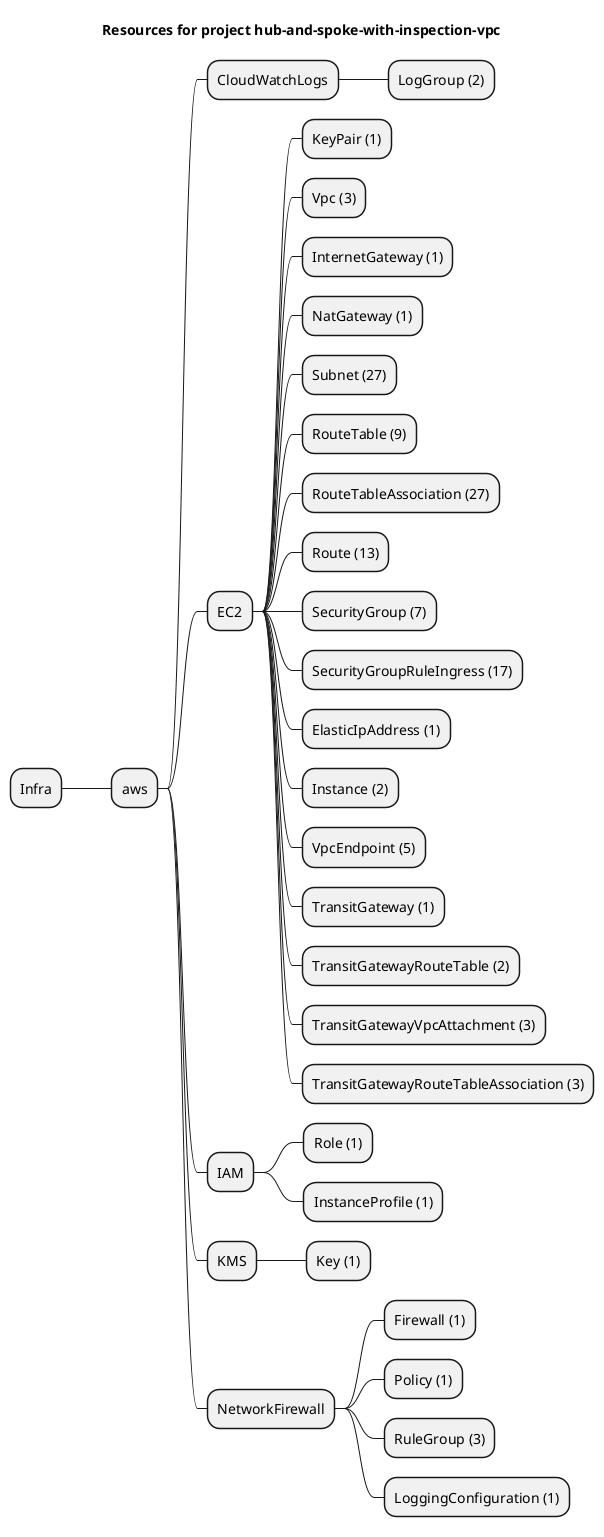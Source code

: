 @startmindmap
title Resources for project hub-and-spoke-with-inspection-vpc
skinparam monochrome true
+ Infra
++ aws
+++ CloudWatchLogs
++++ LogGroup (2)
+++ EC2
++++ KeyPair (1)
++++ Vpc (3)
++++ InternetGateway (1)
++++ NatGateway (1)
++++ Subnet (27)
++++ RouteTable (9)
++++ RouteTableAssociation (27)
++++ Route (13)
++++ SecurityGroup (7)
++++ SecurityGroupRuleIngress (17)
++++ ElasticIpAddress (1)
++++ Instance (2)
++++ VpcEndpoint (5)
++++ TransitGateway (1)
++++ TransitGatewayRouteTable (2)
++++ TransitGatewayVpcAttachment (3)
++++ TransitGatewayRouteTableAssociation (3)
+++ IAM
++++ Role (1)
++++ InstanceProfile (1)
+++ KMS
++++ Key (1)
+++ NetworkFirewall
++++ Firewall (1)
++++ Policy (1)
++++ RuleGroup (3)
++++ LoggingConfiguration (1)
@endmindmap